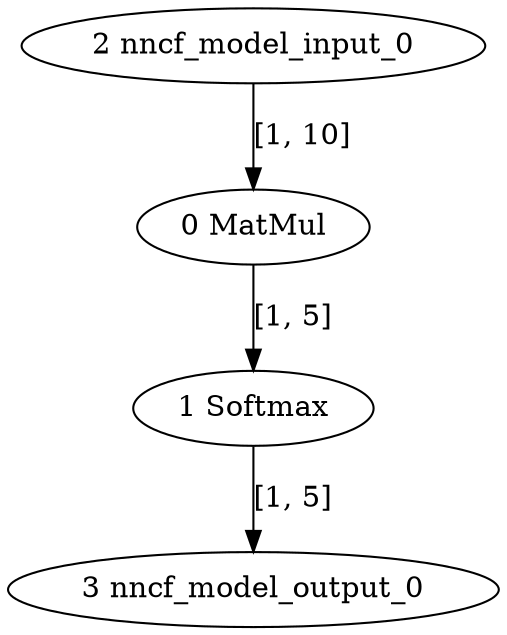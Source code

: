 strict digraph  {
"0 MatMul" [id=0, type=MatMul];
"1 Softmax" [id=1, type=Softmax];
"2 nncf_model_input_0" [id=2, type=nncf_model_input];
"3 nncf_model_output_0" [id=3, type=nncf_model_output];
"0 MatMul" -> "1 Softmax"  [label="[1, 5]", style=solid];
"1 Softmax" -> "3 nncf_model_output_0"  [label="[1, 5]", style=solid];
"2 nncf_model_input_0" -> "0 MatMul"  [label="[1, 10]", style=solid];
}
